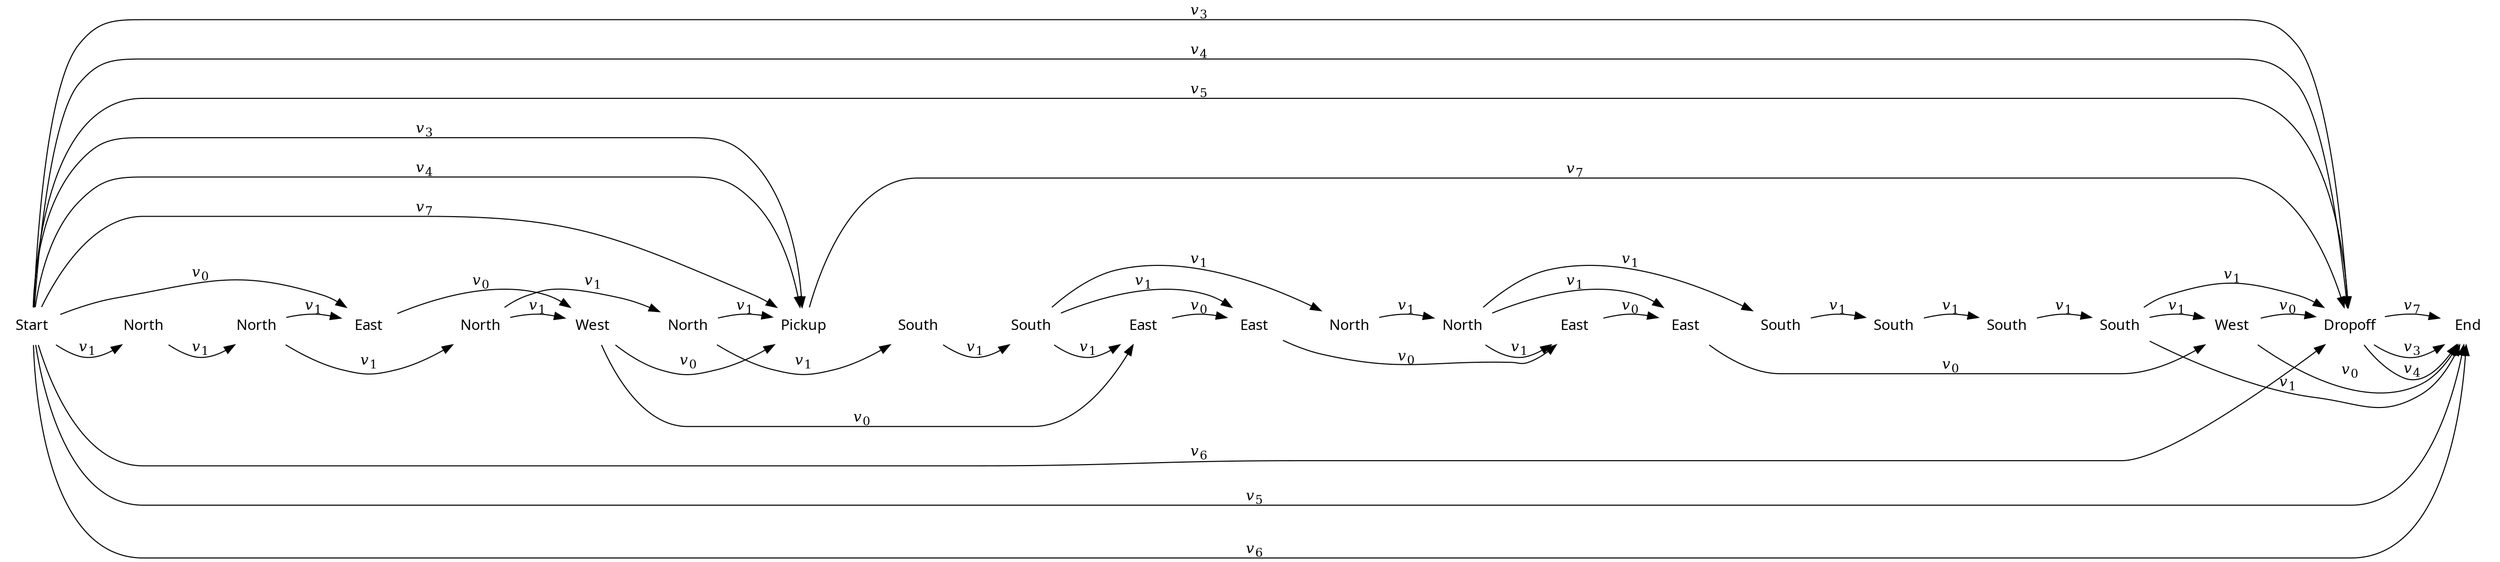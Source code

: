 digraph cat {
rankdir=LR
node [shape=plaintext]
edge [arrowhead=normal]

0 [label="Start",fontname="sans"]
1 [label="North",fontname="sans"]
2 [label="North",fontname="sans"]
3 [label="East",fontname="sans"]
4 [label="North",fontname="sans"]
5 [label="West",fontname="sans"]
6 [label="North",fontname="sans"]
7 [label="Pickup",fontname="sans"]
8 [label="South",fontname="sans"]
9 [label="South",fontname="sans"]
10 [label="East",fontname="sans"]
11 [label="East",fontname="sans"]
12 [label="North",fontname="sans"]
13 [label="North",fontname="sans"]
14 [label="East",fontname="sans"]
15 [label="East",fontname="sans"]
16 [label="South",fontname="sans"]
17 [label="South",fontname="sans"]
18 [label="South",fontname="sans"]
19 [label="South",fontname="sans"]
20 [label="West",fontname="sans"]
21 [label="Dropoff",fontname="sans"]
22 [label="End",fontname="sans"]

0 -> 3 [label=<<i>v</i><sub>0</sub>>]
0 -> 1 [label=<<i>v</i><sub>1</sub>>]
0 -> 7 [label=<<i>v</i><sub>3</sub>>]
0 -> 21 [label=<<i>v</i><sub>3</sub>>]
0 -> 7 [label=<<i>v</i><sub>4</sub>>]
0 -> 21 [label=<<i>v</i><sub>4</sub>>]
0 -> 21 [label=<<i>v</i><sub>5</sub>>]
0 -> 22 [label=<<i>v</i><sub>5</sub>>]
0 -> 21 [label=<<i>v</i><sub>6</sub>>]
0 -> 22 [label=<<i>v</i><sub>6</sub>>]
0 -> 7 [label=<<i>v</i><sub>7</sub>>]
1 -> 2 [label=<<i>v</i><sub>1</sub>>]
2 -> 3 [label=<<i>v</i><sub>1</sub>>]
2 -> 4 [label=<<i>v</i><sub>1</sub>>]
3 -> 5 [label=<<i>v</i><sub>0</sub>>]
4 -> 5 [label=<<i>v</i><sub>1</sub>>]
4 -> 6 [label=<<i>v</i><sub>1</sub>>]
5 -> 7 [label=<<i>v</i><sub>0</sub>>]
5 -> 10 [label=<<i>v</i><sub>0</sub>>]
6 -> 7 [label=<<i>v</i><sub>1</sub>>]
6 -> 8 [label=<<i>v</i><sub>1</sub>>]
7 -> 21 [label=<<i>v</i><sub>7</sub>>]
8 -> 9 [label=<<i>v</i><sub>1</sub>>]
9 -> 10 [label=<<i>v</i><sub>1</sub>>]
9 -> 11 [label=<<i>v</i><sub>1</sub>>]
9 -> 12 [label=<<i>v</i><sub>1</sub>>]
10 -> 11 [label=<<i>v</i><sub>0</sub>>]
11 -> 14 [label=<<i>v</i><sub>0</sub>>]
12 -> 13 [label=<<i>v</i><sub>1</sub>>]
13 -> 14 [label=<<i>v</i><sub>1</sub>>]
13 -> 15 [label=<<i>v</i><sub>1</sub>>]
13 -> 16 [label=<<i>v</i><sub>1</sub>>]
14 -> 15 [label=<<i>v</i><sub>0</sub>>]
15 -> 20 [label=<<i>v</i><sub>0</sub>>]
16 -> 17 [label=<<i>v</i><sub>1</sub>>]
17 -> 18 [label=<<i>v</i><sub>1</sub>>]
18 -> 19 [label=<<i>v</i><sub>1</sub>>]
19 -> 20 [label=<<i>v</i><sub>1</sub>>]
19 -> 21 [label=<<i>v</i><sub>1</sub>>]
19 -> 22 [label=<<i>v</i><sub>1</sub>>]
20 -> 21 [label=<<i>v</i><sub>0</sub>>]
20 -> 22 [label=<<i>v</i><sub>0</sub>>]
21 -> 22 [label=<<i>v</i><sub>3</sub>>]
21 -> 22 [label=<<i>v</i><sub>4</sub>>]
21 -> 22 [label=<<i>v</i><sub>7</sub>>]

# To line up the actions
0 -> 1 [weight=100,style=invis]
1 -> 2 [weight=100,style=invis]
2 -> 3 [weight=100,style=invis]
3 -> 4 [weight=100,style=invis]
4 -> 5 [weight=100,style=invis]
5 -> 6 [weight=100,style=invis]
6 -> 7 [weight=100,style=invis]
7 -> 8 [weight=100,style=invis]
8 -> 9 [weight=100,style=invis]
9 -> 10 [weight=100,style=invis]
10 -> 11 [weight=100,style=invis]
11 -> 12 [weight=100,style=invis]
12 -> 13 [weight=100,style=invis]
13 -> 14 [weight=100,style=invis]
14 -> 15 [weight=100,style=invis]
15 -> 16 [weight=100,style=invis]
16 -> 17 [weight=100,style=invis]
17 -> 18 [weight=100,style=invis]
18 -> 19 [weight=100,style=invis]
19 -> 20 [weight=100,style=invis]
20 -> 21 [weight=100,style=invis]
21 -> 22 [weight=100,style=invis]
}
